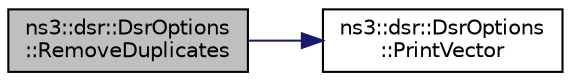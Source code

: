 digraph "ns3::dsr::DsrOptions::RemoveDuplicates"
{
  edge [fontname="Helvetica",fontsize="10",labelfontname="Helvetica",labelfontsize="10"];
  node [fontname="Helvetica",fontsize="10",shape=record];
  rankdir="LR";
  Node1 [label="ns3::dsr::DsrOptions\l::RemoveDuplicates",height=0.2,width=0.4,color="black", fillcolor="grey75", style="filled", fontcolor="black"];
  Node1 -> Node2 [color="midnightblue",fontsize="10",style="solid"];
  Node2 [label="ns3::dsr::DsrOptions\l::PrintVector",height=0.2,width=0.4,color="black", fillcolor="white", style="filled",URL="$d7/d7e/classns3_1_1dsr_1_1DsrOptions.html#a44ae8e58769880ec9c0150bb28652350",tooltip="Print out the elements in the route vector. "];
}
